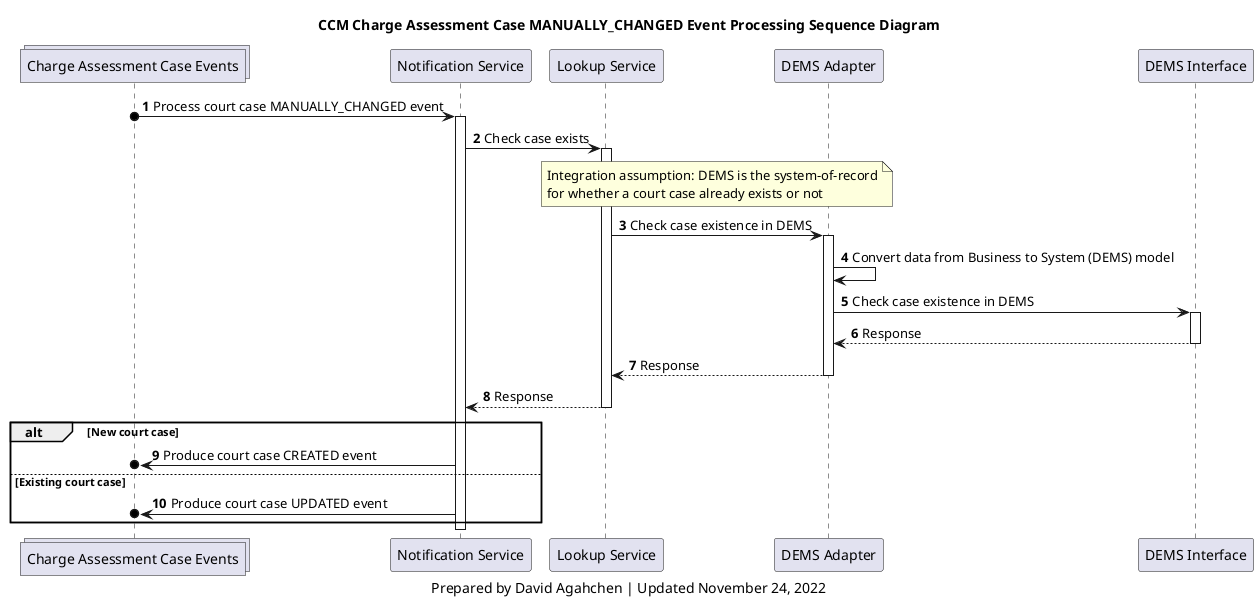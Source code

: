@startuml
'hide footbox

collections charge_assessment_cases_topic as "Charge Assessment Case Events"
participant notification_service as "Notification Service"
participant lookup_service as "Lookup Service"
participant d_adapter as "DEMS Adapter"
participant d_interface as "DEMS Interface"

title
CCM Charge Assessment Case MANUALLY_CHANGED Event Processing Sequence Diagram
end title

autonumber

charge_assessment_cases_topic o-> notification_service: Process court case MANUALLY_CHANGED event
activate notification_service
notification_service -> lookup_service: Check case exists
activate lookup_service
note over lookup_service, d_adapter
Integration assumption: DEMS is the system-of-record
for whether a court case already exists or not
end note
lookup_service -> d_adapter: Check case existence in DEMS
activate d_adapter
d_adapter -> d_adapter: Convert data from Business to System (DEMS) model
d_adapter -> d_interface: Check case existence in DEMS
activate d_interface
d_interface --> d_adapter: Response
deactivate d_interface
d_adapter --> lookup_service: Response
deactivate d_adapter
lookup_service --> notification_service: Response
deactivate lookup_service
alt New court case
    notification_service ->o charge_assessment_cases_topic: Produce court case CREATED event
else Existing court case
    notification_service ->o charge_assessment_cases_topic: Produce court case UPDATED event
end
deactivate notification_service

caption
Prepared by David Agahchen | Updated November 24, 2022
end caption
@enduml